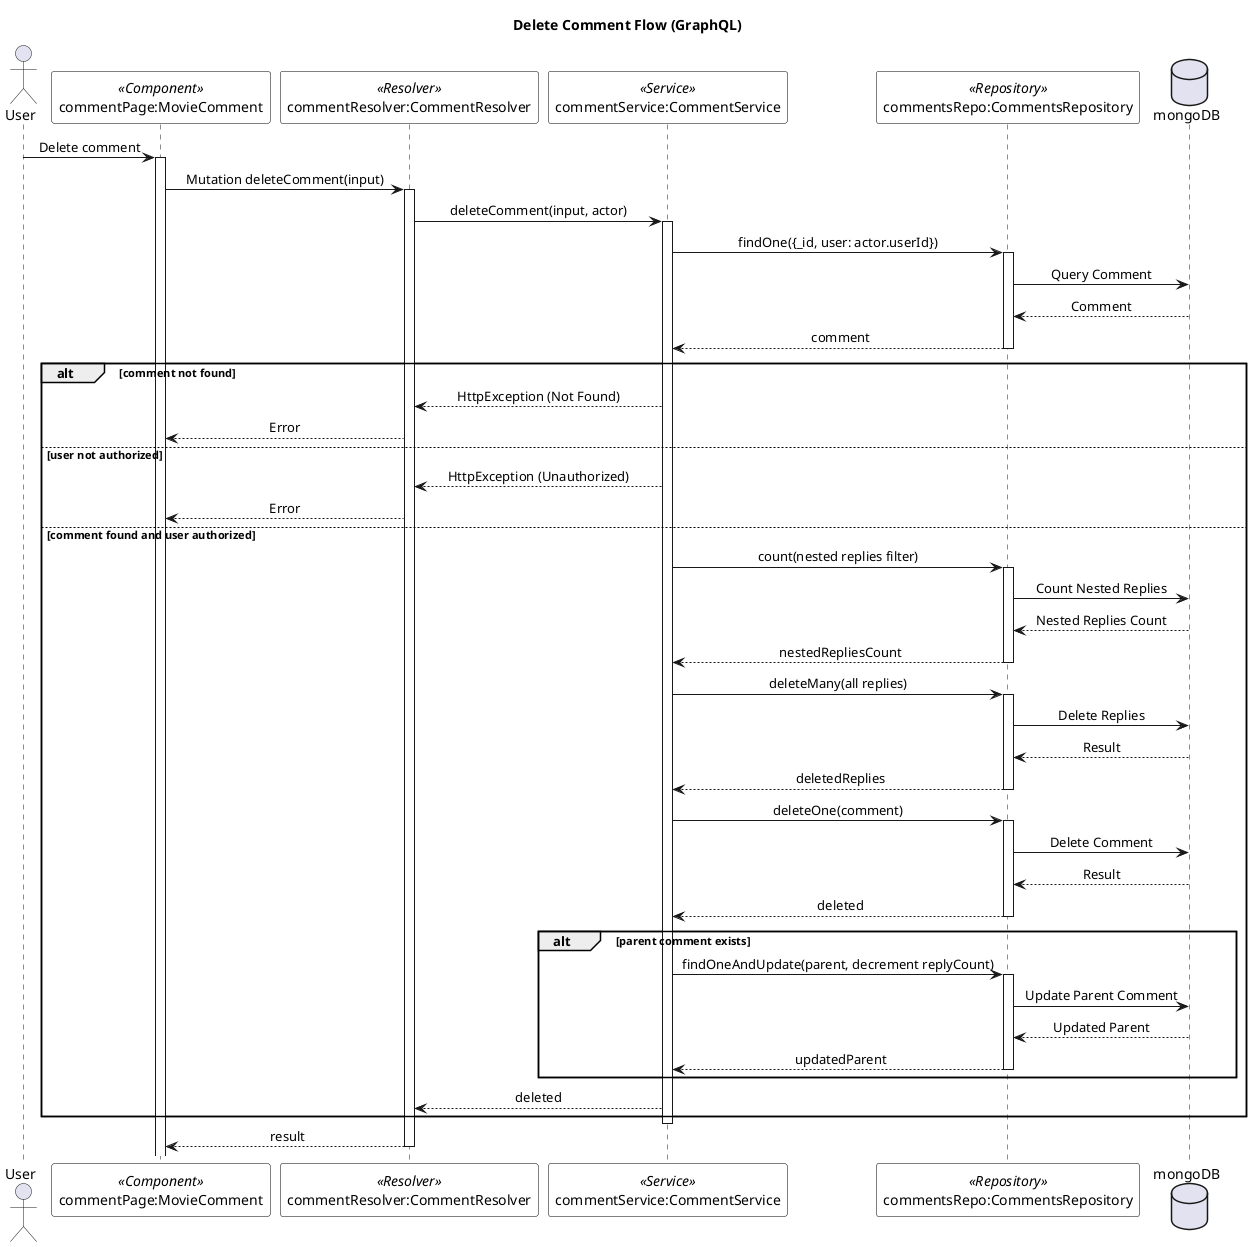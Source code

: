 @startuml Delete Comment Flow

skinparam SequenceMessageAlignment center
skinparam SequenceBoxBackgroundColor white
skinparam SequenceBoxBorderColor black
skinparam NoteBackgroundColor lightyellow
skinparam NoteBorderColor black
skinparam ParticipantBackgroundColor white
skinparam ParticipantBorderColor black

title Delete Comment Flow (GraphQL)

actor "User" as user
participant "commentPage:MovieComment" as commentPage <<Component>>
participant "commentResolver:CommentResolver" as commentResolver <<Resolver>>
participant "commentService:CommentService" as commentService <<Service>>
participant "commentsRepo:CommentsRepository" as commentsRepo <<Repository>>
database "mongoDB" as mongoDB

user -> commentPage: Delete comment
activate commentPage
commentPage -> commentResolver: Mutation deleteComment(input)
activate commentResolver
commentResolver -> commentService: deleteComment(input, actor)
activate commentService
commentService -> commentsRepo: findOne({_id, user: actor.userId})
activate commentsRepo
commentsRepo -> mongoDB: Query Comment
mongoDB --> commentsRepo: Comment
commentsRepo --> commentService: comment
deactivate commentsRepo
alt comment not found
    commentService --> commentResolver: HttpException (Not Found)
    commentResolver --> commentPage: Error
else user not authorized
    commentService --> commentResolver: HttpException (Unauthorized)
    commentResolver --> commentPage: Error
else comment found and user authorized
    commentService -> commentsRepo: count(nested replies filter)
    activate commentsRepo
    commentsRepo -> mongoDB: Count Nested Replies
    mongoDB --> commentsRepo: Nested Replies Count
    commentsRepo --> commentService: nestedRepliesCount
    deactivate commentsRepo
    commentService -> commentsRepo: deleteMany(all replies)
    activate commentsRepo
    commentsRepo -> mongoDB: Delete Replies
    mongoDB --> commentsRepo: Result
    commentsRepo --> commentService: deletedReplies
    deactivate commentsRepo
    commentService -> commentsRepo: deleteOne(comment)
    activate commentsRepo
    commentsRepo -> mongoDB: Delete Comment
    mongoDB --> commentsRepo: Result
    commentsRepo --> commentService: deleted
    deactivate commentsRepo
    alt parent comment exists
        commentService -> commentsRepo: findOneAndUpdate(parent, decrement replyCount)
        activate commentsRepo
        commentsRepo -> mongoDB: Update Parent Comment
        mongoDB --> commentsRepo: Updated Parent
        commentsRepo --> commentService: updatedParent
        deactivate commentsRepo
    end
    commentService --> commentResolver: deleted
end
deactivate commentService
commentResolver --> commentPage: result
deactivate commentResolver

@enduml
